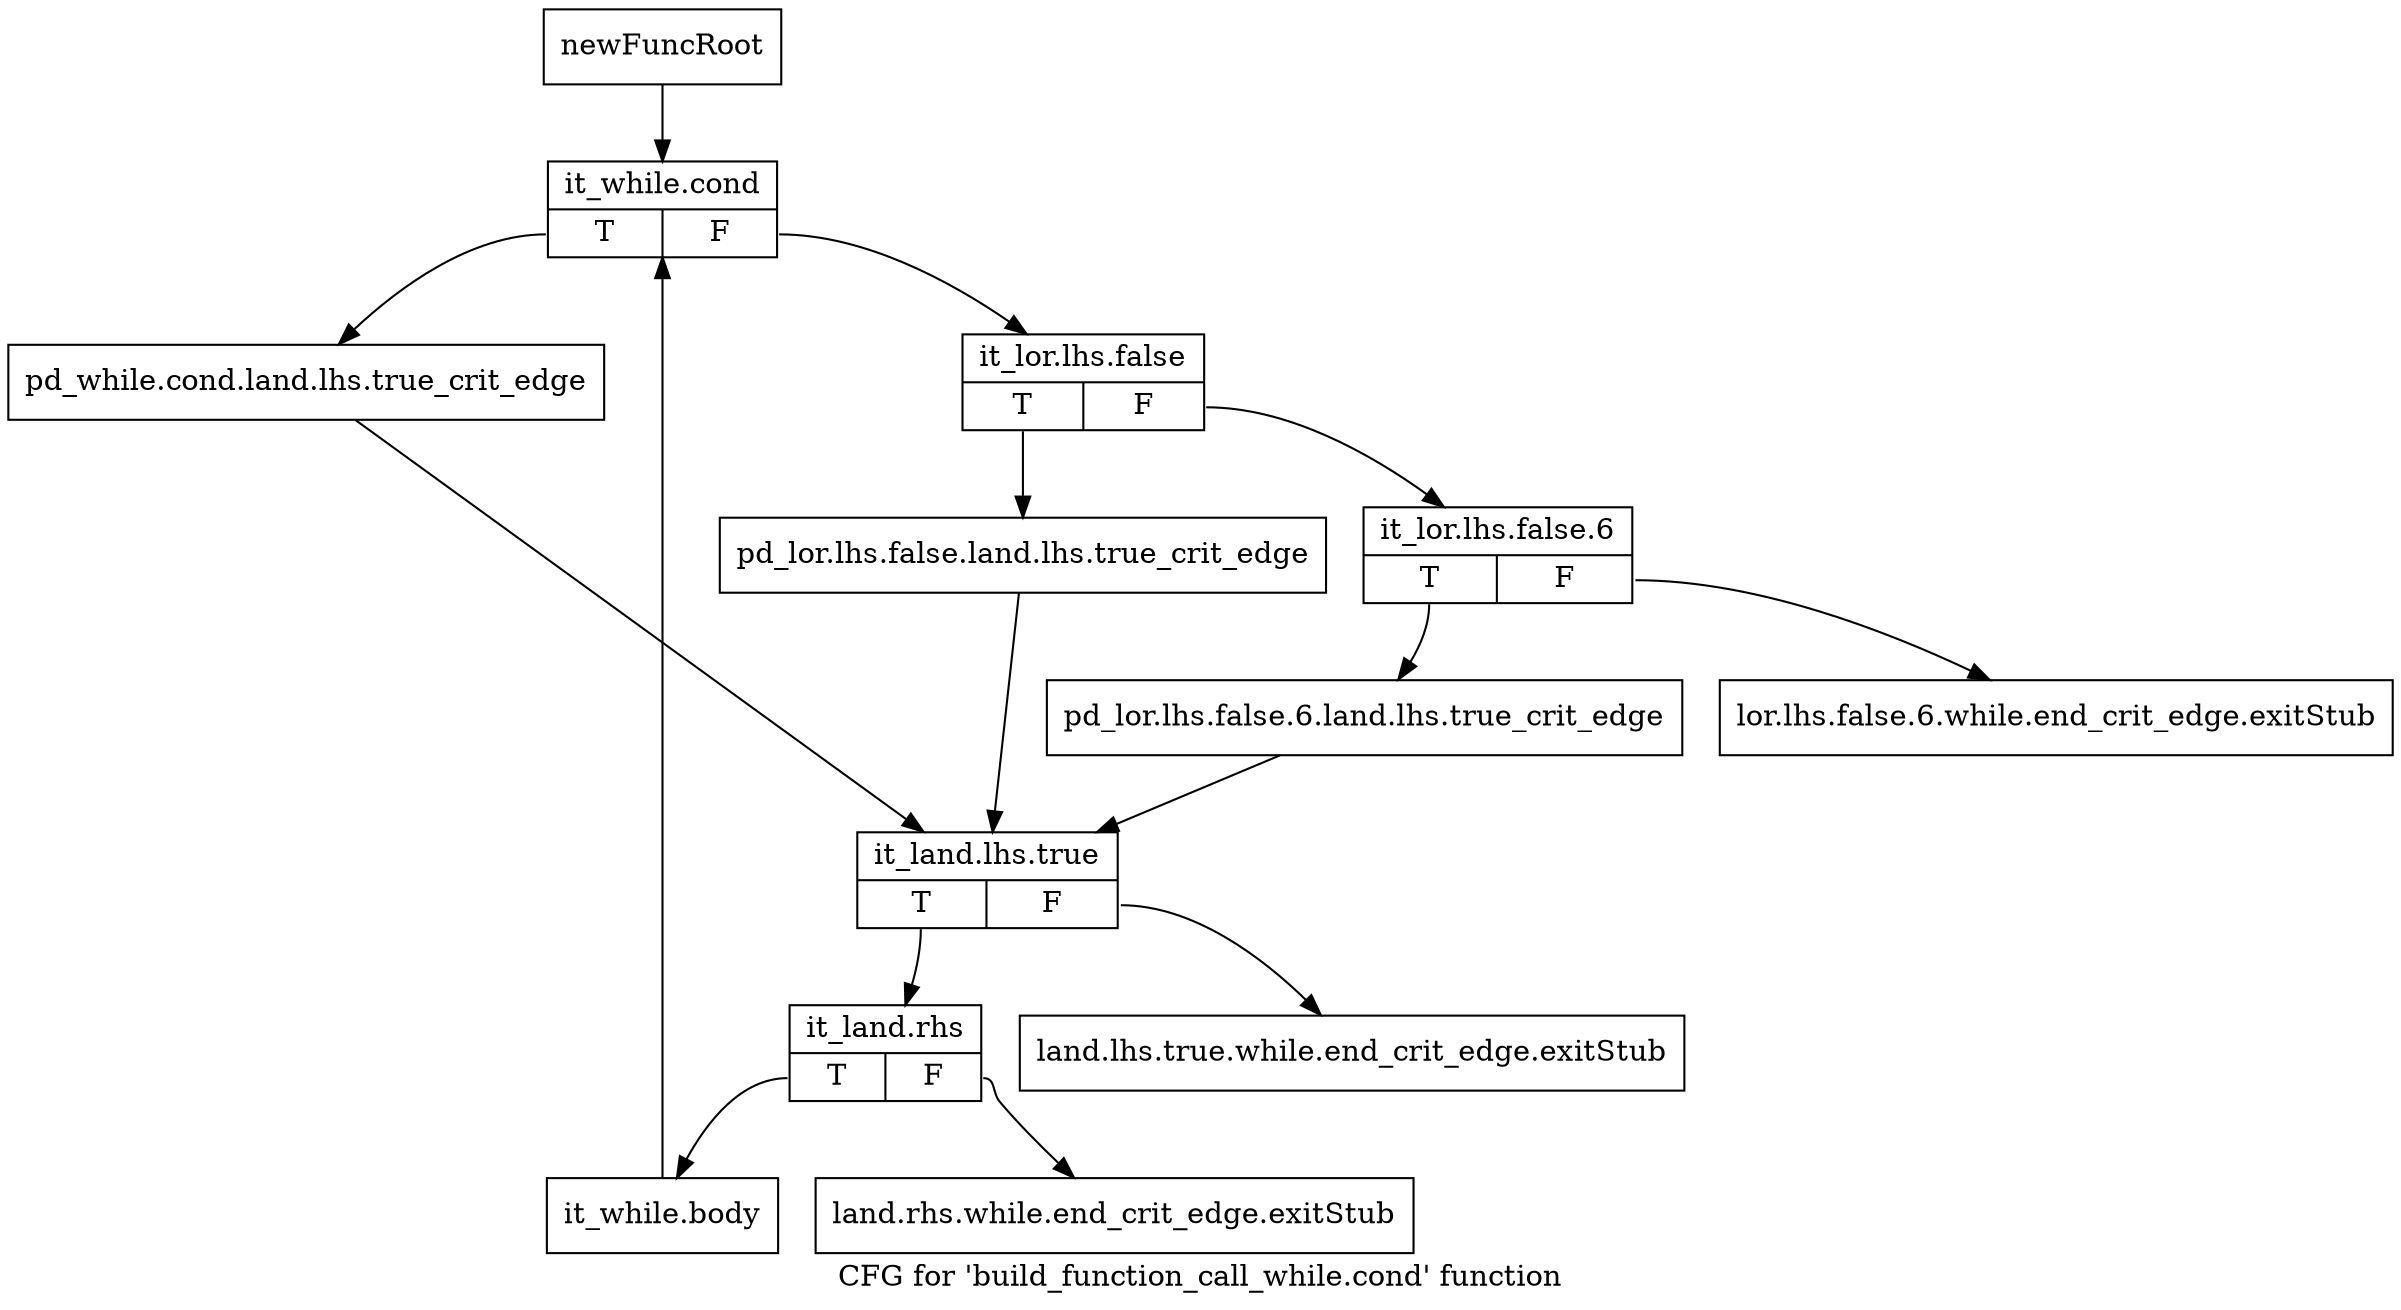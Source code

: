 digraph "CFG for 'build_function_call_while.cond' function" {
	label="CFG for 'build_function_call_while.cond' function";

	Node0xa05d3c0 [shape=record,label="{newFuncRoot}"];
	Node0xa05d3c0 -> Node0xa05d500;
	Node0xa05d410 [shape=record,label="{lor.lhs.false.6.while.end_crit_edge.exitStub}"];
	Node0xa05d460 [shape=record,label="{land.lhs.true.while.end_crit_edge.exitStub}"];
	Node0xa05d4b0 [shape=record,label="{land.rhs.while.end_crit_edge.exitStub}"];
	Node0xa05d500 [shape=record,label="{it_while.cond|{<s0>T|<s1>F}}"];
	Node0xa05d500:s0 -> Node0xa05d690;
	Node0xa05d500:s1 -> Node0xa05d550;
	Node0xa05d550 [shape=record,label="{it_lor.lhs.false|{<s0>T|<s1>F}}"];
	Node0xa05d550:s0 -> Node0xa05d640;
	Node0xa05d550:s1 -> Node0xa05d5a0;
	Node0xa05d5a0 [shape=record,label="{it_lor.lhs.false.6|{<s0>T|<s1>F}}"];
	Node0xa05d5a0:s0 -> Node0xa05d5f0;
	Node0xa05d5a0:s1 -> Node0xa05d410;
	Node0xa05d5f0 [shape=record,label="{pd_lor.lhs.false.6.land.lhs.true_crit_edge}"];
	Node0xa05d5f0 -> Node0xa05d6e0;
	Node0xa05d640 [shape=record,label="{pd_lor.lhs.false.land.lhs.true_crit_edge}"];
	Node0xa05d640 -> Node0xa05d6e0;
	Node0xa05d690 [shape=record,label="{pd_while.cond.land.lhs.true_crit_edge}"];
	Node0xa05d690 -> Node0xa05d6e0;
	Node0xa05d6e0 [shape=record,label="{it_land.lhs.true|{<s0>T|<s1>F}}"];
	Node0xa05d6e0:s0 -> Node0xa05d730;
	Node0xa05d6e0:s1 -> Node0xa05d460;
	Node0xa05d730 [shape=record,label="{it_land.rhs|{<s0>T|<s1>F}}"];
	Node0xa05d730:s0 -> Node0xa05d780;
	Node0xa05d730:s1 -> Node0xa05d4b0;
	Node0xa05d780 [shape=record,label="{it_while.body}"];
	Node0xa05d780 -> Node0xa05d500;
}
